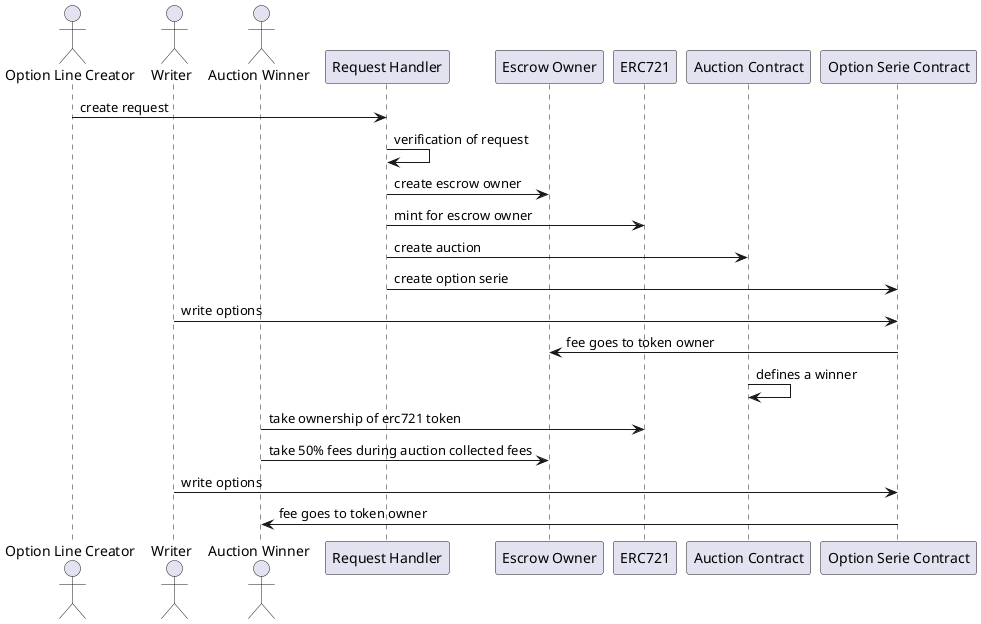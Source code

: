 @startuml
actor "Option Line Creator" as creator
actor "Writer" as writer
actor "Auction Winner" as auction_winner
participant "Request Handler" as req_handler
participant "Escrow Owner" as created_owner
participant "ERC721" as erc721
participant "Auction Contract" as auction
participant "Option Serie Contract" as opt_serie

creator -> req_handler: create request
req_handler -> req_handler: verification of request
req_handler -> created_owner: create escrow owner
req_handler -> erc721: mint for escrow owner
req_handler -> auction: create auction
req_handler -> opt_serie: create option serie

writer -> opt_serie: write options
opt_serie -> created_owner: fee goes to token owner

auction -> auction: defines a winner
auction_winner -> erc721: take ownership of erc721 token
auction_winner -> created_owner: take 50% fees during auction collected fees


writer -> opt_serie: write options
opt_serie -> auction_winner: fee goes to token owner


@enduml
